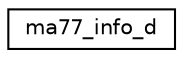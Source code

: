 digraph "Graphical Class Hierarchy"
{
  edge [fontname="Helvetica",fontsize="10",labelfontname="Helvetica",labelfontsize="10"];
  node [fontname="Helvetica",fontsize="10",shape=record];
  rankdir="LR";
  Node1 [label="ma77_info_d",height=0.2,width=0.4,color="black", fillcolor="white", style="filled",URL="$structma77__info__d.html"];
}
